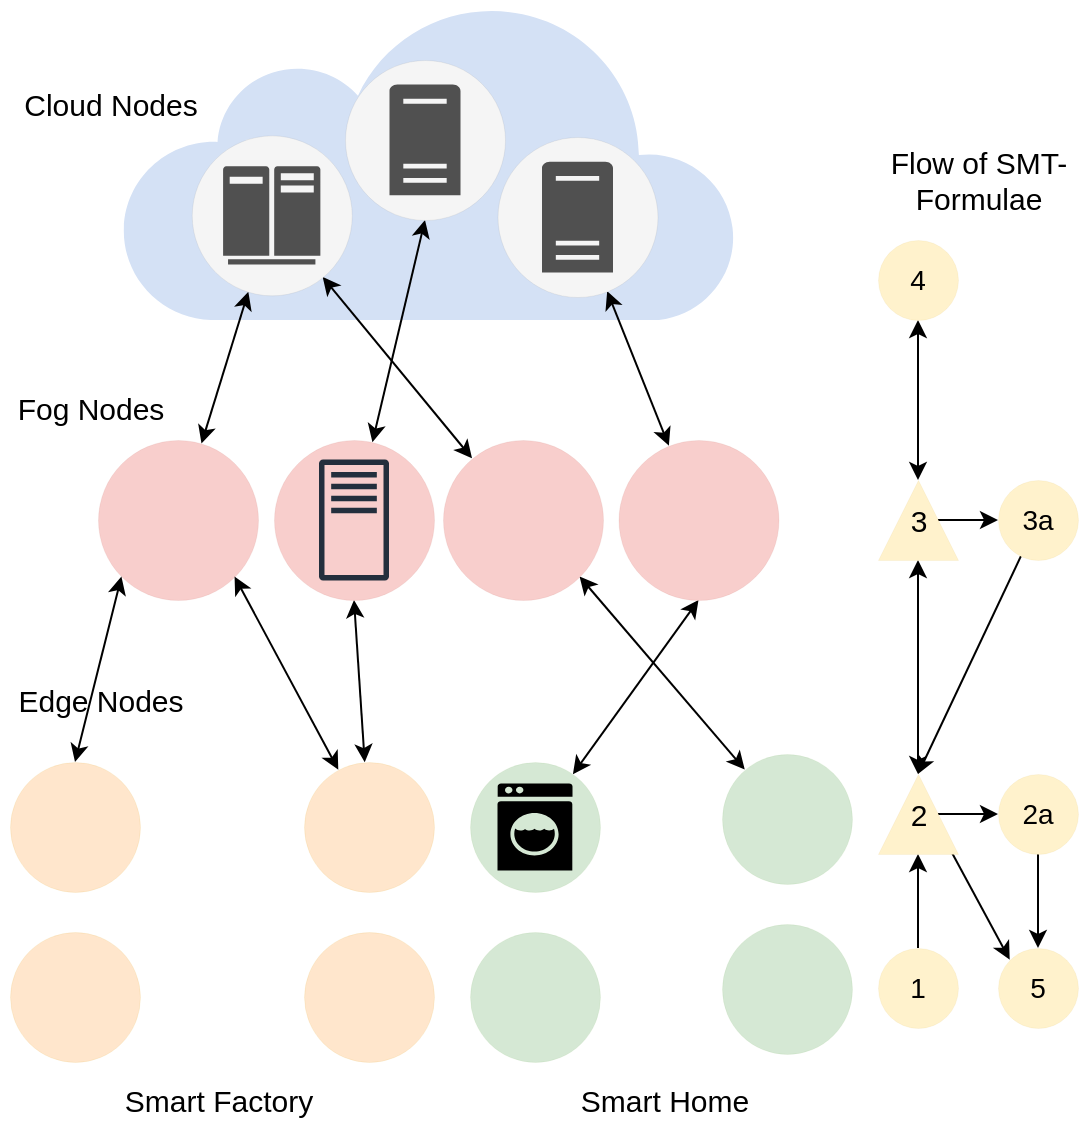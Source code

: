 <mxfile version="18.0.0" type="device"><diagram id="AcrYPdRf0v9uPTvTVEIJ" name="motivating"><mxGraphModel dx="1422" dy="1931" grid="1" gridSize="10" guides="1" tooltips="1" connect="1" arrows="1" fold="1" page="1" pageScale="1" pageWidth="827" pageHeight="1169" math="0" shadow="0"><root><mxCell id="0"/><mxCell id="1" parent="0"/><mxCell id="dva07D17Dk-AJo0wVHS0-12" value="" style="html=1;verticalLabelPosition=bottom;align=center;labelBackgroundColor=#ffffff;verticalAlign=top;strokeWidth=2;strokeColor=none;shadow=0;dashed=0;shape=mxgraph.ios7.icons.cloud;fillColor=#D4E1F5;gradientColor=none;" vertex="1" parent="1"><mxGeometry x="222" y="-210" width="308" height="160" as="geometry"/></mxCell><mxCell id="dva07D17Dk-AJo0wVHS0-103" style="edgeStyle=none;rounded=0;orthogonalLoop=1;jettySize=auto;html=1;startArrow=classic;startFill=1;" edge="1" parent="1" source="dva07D17Dk-AJo0wVHS0-76" target="dva07D17Dk-AJo0wVHS0-92"><mxGeometry relative="1" as="geometry"/></mxCell><mxCell id="dva07D17Dk-AJo0wVHS0-76" value="" style="ellipse;whiteSpace=wrap;html=1;aspect=fixed;strokeWidth=0;fillColor=#f8cecc;strokeColor=#b85450;" vertex="1" parent="1"><mxGeometry x="210" y="10" width="80" height="80" as="geometry"/></mxCell><mxCell id="dva07D17Dk-AJo0wVHS0-18" value="" style="shape=image;html=1;verticalAlign=top;verticalLabelPosition=bottom;labelBackgroundColor=#ffffff;imageAspect=0;aspect=fixed;image=https://cdn4.iconfinder.com/data/icons/48-bubbles/48/01.Home-128.png;strokeWidth=0;fillColor=#D4E1F5;gradientColor=none;" vertex="1" parent="1"><mxGeometry x="456.5" y="209.25" width="73" height="73" as="geometry"/></mxCell><mxCell id="dva07D17Dk-AJo0wVHS0-26" value="" style="shape=image;html=1;verticalAlign=top;verticalLabelPosition=bottom;labelBackgroundColor=#ffffff;imageAspect=0;aspect=fixed;image=https://cdn0.iconfinder.com/data/icons/phosphor-light-vol-2/256/factory-light-128.png;strokeWidth=0;fillColor=#D4E1F5;gradientColor=none;" vertex="1" parent="1"><mxGeometry x="226" y="202.25" width="87" height="87" as="geometry"/></mxCell><mxCell id="dva07D17Dk-AJo0wVHS0-36" value="" style="ellipse;whiteSpace=wrap;html=1;aspect=fixed;strokeWidth=0;fillColor=#d5e8d4;strokeColor=#82b366;" vertex="1" parent="1"><mxGeometry x="522" y="252" width="65" height="65" as="geometry"/></mxCell><mxCell id="dva07D17Dk-AJo0wVHS0-113" style="edgeStyle=none;rounded=0;orthogonalLoop=1;jettySize=auto;html=1;entryX=1;entryY=1;entryDx=0;entryDy=0;startArrow=classic;startFill=1;" edge="1" parent="1" source="dva07D17Dk-AJo0wVHS0-37" target="dva07D17Dk-AJo0wVHS0-77"><mxGeometry relative="1" as="geometry"/></mxCell><mxCell id="dva07D17Dk-AJo0wVHS0-37" value="" style="ellipse;whiteSpace=wrap;html=1;aspect=fixed;strokeWidth=0;fillColor=#d5e8d4;strokeColor=#82b366;" vertex="1" parent="1"><mxGeometry x="522" y="167" width="65" height="65" as="geometry"/></mxCell><mxCell id="dva07D17Dk-AJo0wVHS0-112" style="edgeStyle=none;rounded=0;orthogonalLoop=1;jettySize=auto;html=1;entryX=0.5;entryY=1;entryDx=0;entryDy=0;startArrow=classic;startFill=1;" edge="1" parent="1" source="dva07D17Dk-AJo0wVHS0-39" target="dva07D17Dk-AJo0wVHS0-83"><mxGeometry relative="1" as="geometry"/></mxCell><mxCell id="dva07D17Dk-AJo0wVHS0-39" value="" style="ellipse;whiteSpace=wrap;html=1;aspect=fixed;strokeWidth=0;fillColor=#d5e8d4;strokeColor=#82b366;" vertex="1" parent="1"><mxGeometry x="396" y="171" width="65" height="65" as="geometry"/></mxCell><mxCell id="dva07D17Dk-AJo0wVHS0-40" value="" style="ellipse;whiteSpace=wrap;html=1;aspect=fixed;strokeWidth=0;fillColor=#d5e8d4;strokeColor=#82b366;" vertex="1" parent="1"><mxGeometry x="396" y="256" width="65" height="65" as="geometry"/></mxCell><mxCell id="dva07D17Dk-AJo0wVHS0-41" value="" style="shape=mxgraph.signs.tech.washing_machine;html=1;pointerEvents=1;fillColor=#000000;strokeColor=none;verticalLabelPosition=bottom;verticalAlign=top;align=center;" vertex="1" parent="1"><mxGeometry x="409.75" y="181.75" width="37.5" height="43.5" as="geometry"/></mxCell><mxCell id="dva07D17Dk-AJo0wVHS0-43" value="" style="shape=image;html=1;verticalAlign=top;verticalLabelPosition=bottom;labelBackgroundColor=#ffffff;imageAspect=0;aspect=fixed;image=https://cdn1.iconfinder.com/data/icons/electronics-glyph-24/24/refrigerator_electronics_freezer_fridge_household_appliance-128.png;strokeWidth=0;fillColor=#D4E1F5;gradientColor=none;" vertex="1" parent="1"><mxGeometry x="526.5" y="171.5" width="56" height="56" as="geometry"/></mxCell><mxCell id="dva07D17Dk-AJo0wVHS0-45" value="" style="shape=image;html=1;verticalAlign=top;verticalLabelPosition=bottom;labelBackgroundColor=#ffffff;imageAspect=0;aspect=fixed;image=https://cdn4.iconfinder.com/data/icons/internet-networking-and-communication-glyph-24/24/Display_screen_lcd_led_monitor_tv-128.png;strokeWidth=0;fillColor=#D4E1F5;gradientColor=none;" vertex="1" parent="1"><mxGeometry x="402" y="264" width="53" height="53" as="geometry"/></mxCell><mxCell id="dva07D17Dk-AJo0wVHS0-55" value="" style="ellipse;whiteSpace=wrap;html=1;aspect=fixed;strokeWidth=0;fillColor=#ffe6cc;strokeColor=#d79b00;" vertex="1" parent="1"><mxGeometry x="313" y="256" width="65" height="65" as="geometry"/></mxCell><mxCell id="dva07D17Dk-AJo0wVHS0-111" style="edgeStyle=none;rounded=0;orthogonalLoop=1;jettySize=auto;html=1;entryX=1;entryY=1;entryDx=0;entryDy=0;startArrow=classic;startFill=1;" edge="1" parent="1" source="dva07D17Dk-AJo0wVHS0-57" target="dva07D17Dk-AJo0wVHS0-76"><mxGeometry relative="1" as="geometry"/></mxCell><mxCell id="dva07D17Dk-AJo0wVHS0-138" style="edgeStyle=none;rounded=0;orthogonalLoop=1;jettySize=auto;html=1;entryX=0.5;entryY=1;entryDx=0;entryDy=0;fontSize=15;startArrow=classic;startFill=1;" edge="1" parent="1" source="dva07D17Dk-AJo0wVHS0-57" target="dva07D17Dk-AJo0wVHS0-88"><mxGeometry relative="1" as="geometry"/></mxCell><mxCell id="dva07D17Dk-AJo0wVHS0-57" value="" style="ellipse;whiteSpace=wrap;html=1;aspect=fixed;strokeWidth=0;fillColor=#ffe6cc;strokeColor=#d79b00;" vertex="1" parent="1"><mxGeometry x="313" y="171" width="65" height="65" as="geometry"/></mxCell><mxCell id="dva07D17Dk-AJo0wVHS0-58" value="" style="ellipse;whiteSpace=wrap;html=1;aspect=fixed;strokeWidth=0;fillColor=#ffe6cc;strokeColor=#d79b00;" vertex="1" parent="1"><mxGeometry x="166" y="171" width="65" height="65" as="geometry"/></mxCell><mxCell id="dva07D17Dk-AJo0wVHS0-59" value="" style="ellipse;whiteSpace=wrap;html=1;aspect=fixed;strokeWidth=0;fillColor=#ffe6cc;strokeColor=#d79b00;" vertex="1" parent="1"><mxGeometry x="166" y="256" width="65" height="65" as="geometry"/></mxCell><mxCell id="dva07D17Dk-AJo0wVHS0-63" value="" style="shape=image;html=1;verticalAlign=top;verticalLabelPosition=bottom;labelBackgroundColor=#ffffff;imageAspect=0;aspect=fixed;image=https://cdn4.iconfinder.com/data/icons/internet-networking-and-communication-glyph-24/24/Mobile_mobile_wifi_wifi_connection_wifi_signals_wireless_internet-128.png;strokeWidth=0;fillColor=#D4E1F5;gradientColor=none;" vertex="1" parent="1"><mxGeometry x="256.87" y="180" width="25.25" height="25.25" as="geometry"/></mxCell><mxCell id="dva07D17Dk-AJo0wVHS0-102" style="rounded=0;orthogonalLoop=1;jettySize=auto;html=1;entryX=0;entryY=1;entryDx=0;entryDy=0;exitX=0.5;exitY=0;exitDx=0;exitDy=0;startArrow=classic;startFill=1;" edge="1" parent="1" source="dva07D17Dk-AJo0wVHS0-58" target="dva07D17Dk-AJo0wVHS0-76"><mxGeometry relative="1" as="geometry"/></mxCell><mxCell id="dva07D17Dk-AJo0wVHS0-66" value="" style="shape=image;verticalLabelPosition=bottom;labelBackgroundColor=default;verticalAlign=top;aspect=fixed;imageAspect=0;image=https://cdn-icons-png.flaticon.com/512/1245/1245616.png;" vertex="1" parent="1"><mxGeometry x="176.5" y="180" width="47.75" height="47.75" as="geometry"/></mxCell><mxCell id="dva07D17Dk-AJo0wVHS0-67" value="" style="shape=image;verticalLabelPosition=bottom;labelBackgroundColor=default;verticalAlign=top;aspect=fixed;imageAspect=0;image=https://cdn-icons-png.flaticon.com/512/1212/1212225.png;" vertex="1" parent="1"><mxGeometry x="321" y="177" width="50.75" height="50.75" as="geometry"/></mxCell><mxCell id="dva07D17Dk-AJo0wVHS0-69" value="" style="shape=image;html=1;verticalAlign=top;verticalLabelPosition=bottom;labelBackgroundColor=#ffffff;imageAspect=0;aspect=fixed;image=https://cdn2.iconfinder.com/data/icons/freecns-cumulus/32/519770-82_Thermometer_Half_Full-128.png;strokeWidth=0;fillColor=#D4E1F5;gradientColor=none;" vertex="1" parent="1"><mxGeometry x="528.75" y="258.75" width="51.5" height="51.5" as="geometry"/></mxCell><mxCell id="dva07D17Dk-AJo0wVHS0-70" value="" style="shape=image;verticalLabelPosition=bottom;labelBackgroundColor=default;verticalAlign=top;aspect=fixed;imageAspect=0;image=https://cdn-icons-png.flaticon.com/512/1223/1223569.png;" vertex="1" parent="1"><mxGeometry x="175.75" y="265.75" width="45.5" height="45.5" as="geometry"/></mxCell><mxCell id="dva07D17Dk-AJo0wVHS0-71" value="" style="shape=image;verticalLabelPosition=bottom;labelBackgroundColor=default;verticalAlign=top;aspect=fixed;imageAspect=0;image=https://cdn-icons-png.flaticon.com/512/1165/1165934.png;" vertex="1" parent="1"><mxGeometry x="319.75" y="262.5" width="52" height="52" as="geometry"/></mxCell><mxCell id="dva07D17Dk-AJo0wVHS0-75" value="" style="shape=image;html=1;verticalAlign=top;verticalLabelPosition=bottom;labelBackgroundColor=#ffffff;imageAspect=0;aspect=fixed;image=https://cdn1.iconfinder.com/data/icons/computer-hardware-line-vol-2/52/microchip__chip__cpu__computer__proceesor__pc__hardware-128.png;strokeWidth=0;fillColor=#D4E1F5;gradientColor=none;" vertex="1" parent="1"><mxGeometry x="223.13" y="23.13" width="53.75" height="53.75" as="geometry"/></mxCell><mxCell id="dva07D17Dk-AJo0wVHS0-106" style="edgeStyle=none;rounded=0;orthogonalLoop=1;jettySize=auto;html=1;startArrow=classic;startFill=1;" edge="1" parent="1" source="dva07D17Dk-AJo0wVHS0-77" target="dva07D17Dk-AJo0wVHS0-92"><mxGeometry relative="1" as="geometry"/></mxCell><mxCell id="dva07D17Dk-AJo0wVHS0-77" value="" style="ellipse;whiteSpace=wrap;html=1;aspect=fixed;strokeWidth=0;fillColor=#f8cecc;strokeColor=#b85450;" vertex="1" parent="1"><mxGeometry x="382.5" y="10" width="80" height="80" as="geometry"/></mxCell><mxCell id="dva07D17Dk-AJo0wVHS0-107" style="edgeStyle=none;rounded=0;orthogonalLoop=1;jettySize=auto;html=1;startArrow=classic;startFill=1;" edge="1" parent="1" source="dva07D17Dk-AJo0wVHS0-83" target="dva07D17Dk-AJo0wVHS0-97"><mxGeometry relative="1" as="geometry"/></mxCell><mxCell id="dva07D17Dk-AJo0wVHS0-83" value="" style="ellipse;whiteSpace=wrap;html=1;aspect=fixed;strokeWidth=0;fillColor=#f8cecc;strokeColor=#b85450;" vertex="1" parent="1"><mxGeometry x="470.25" y="10" width="80" height="80" as="geometry"/></mxCell><mxCell id="dva07D17Dk-AJo0wVHS0-104" style="edgeStyle=none;rounded=0;orthogonalLoop=1;jettySize=auto;html=1;entryX=0.5;entryY=1;entryDx=0;entryDy=0;startArrow=classic;startFill=1;" edge="1" parent="1" source="dva07D17Dk-AJo0wVHS0-88" target="dva07D17Dk-AJo0wVHS0-98"><mxGeometry relative="1" as="geometry"/></mxCell><mxCell id="dva07D17Dk-AJo0wVHS0-88" value="" style="ellipse;whiteSpace=wrap;html=1;aspect=fixed;strokeWidth=0;fillColor=#f8cecc;strokeColor=#b85450;" vertex="1" parent="1"><mxGeometry x="298" y="10" width="80" height="80" as="geometry"/></mxCell><mxCell id="dva07D17Dk-AJo0wVHS0-90" value="" style="sketch=0;outlineConnect=0;fontColor=#232F3E;gradientColor=none;fillColor=#232F3D;strokeColor=none;dashed=0;verticalLabelPosition=bottom;verticalAlign=top;align=center;html=1;fontSize=12;fontStyle=0;aspect=fixed;pointerEvents=1;shape=mxgraph.aws4.traditional_server;" vertex="1" parent="1"><mxGeometry x="320.5" y="19.67" width="35" height="60.66" as="geometry"/></mxCell><mxCell id="dva07D17Dk-AJo0wVHS0-91" value="" style="shape=image;html=1;verticalAlign=top;verticalLabelPosition=bottom;labelBackgroundColor=#ffffff;imageAspect=0;aspect=fixed;image=https://cdn1.iconfinder.com/data/icons/computer-hardware-hand-drawn-vol-1/52/processor__computer__microchip__cpu__chip__device__frequency-128.png;strokeWidth=0;fillColor=#D4E1F5;gradientColor=none;" vertex="1" parent="1"><mxGeometry x="396" y="21.75" width="56.5" height="56.5" as="geometry"/></mxCell><mxCell id="dva07D17Dk-AJo0wVHS0-92" value="" style="ellipse;whiteSpace=wrap;html=1;aspect=fixed;strokeWidth=0;fillColor=#f5f5f5;strokeColor=#666666;fontColor=#333333;" vertex="1" parent="1"><mxGeometry x="256.87" y="-142.32" width="80" height="80" as="geometry"/></mxCell><mxCell id="dva07D17Dk-AJo0wVHS0-95" value="" style="sketch=0;pointerEvents=1;shadow=0;dashed=0;html=1;strokeColor=none;fillColor=#505050;labelPosition=center;verticalLabelPosition=bottom;verticalAlign=top;outlineConnect=0;align=center;shape=mxgraph.office.servers.mainframe_host;" vertex="1" parent="1"><mxGeometry x="272.55" y="-126.88" width="48.63" height="49.12" as="geometry"/></mxCell><mxCell id="dva07D17Dk-AJo0wVHS0-97" value="" style="ellipse;whiteSpace=wrap;html=1;aspect=fixed;strokeWidth=0;fillColor=#f5f5f5;strokeColor=#666666;fontColor=#333333;" vertex="1" parent="1"><mxGeometry x="409.75" y="-141.5" width="80" height="80" as="geometry"/></mxCell><mxCell id="dva07D17Dk-AJo0wVHS0-98" value="" style="ellipse;whiteSpace=wrap;html=1;aspect=fixed;strokeWidth=0;fillColor=#f5f5f5;strokeColor=#666666;fontColor=#333333;" vertex="1" parent="1"><mxGeometry x="333.5" y="-180" width="80" height="80" as="geometry"/></mxCell><mxCell id="dva07D17Dk-AJo0wVHS0-99" value="" style="sketch=0;pointerEvents=1;shadow=0;dashed=0;html=1;strokeColor=none;fillColor=#505050;labelPosition=center;verticalLabelPosition=bottom;verticalAlign=top;outlineConnect=0;align=center;shape=mxgraph.office.servers.server_generic;" vertex="1" parent="1"><mxGeometry x="355.75" y="-167.69" width="35.5" height="55.37" as="geometry"/></mxCell><mxCell id="dva07D17Dk-AJo0wVHS0-101" value="" style="shape=image;html=1;verticalAlign=top;verticalLabelPosition=bottom;labelBackgroundColor=#ffffff;imageAspect=0;aspect=fixed;image=https://cdn4.iconfinder.com/data/icons/essential-part-5/32/440-Pc-128.png;strokeWidth=0;fillColor=#D4E1F5;gradientColor=none;" vertex="1" parent="1"><mxGeometry x="482.75" y="22.51" width="55" height="55" as="geometry"/></mxCell><mxCell id="dva07D17Dk-AJo0wVHS0-114" value="Cloud Nodes" style="text;html=1;align=center;verticalAlign=middle;resizable=0;points=[];autosize=1;strokeColor=none;fillColor=none;fontSize=15;" vertex="1" parent="1"><mxGeometry x="166" y="-167.69" width="100" height="20" as="geometry"/></mxCell><mxCell id="dva07D17Dk-AJo0wVHS0-144" style="edgeStyle=none;rounded=0;orthogonalLoop=1;jettySize=auto;html=1;entryX=0.5;entryY=1;entryDx=0;entryDy=0;fontSize=15;startArrow=none;startFill=0;" edge="1" parent="1" source="dva07D17Dk-AJo0wVHS0-119"><mxGeometry relative="1" as="geometry"><mxPoint x="620" y="217" as="targetPoint"/></mxGeometry></mxCell><mxCell id="dva07D17Dk-AJo0wVHS0-119" value="1" style="ellipse;whiteSpace=wrap;html=1;aspect=fixed;strokeWidth=0;fillColor=#fff2cc;strokeColor=#d6b656;fontSize=14;" vertex="1" parent="1"><mxGeometry x="600" y="264" width="40" height="40" as="geometry"/></mxCell><mxCell id="dva07D17Dk-AJo0wVHS0-120" value="Fog Nodes" style="text;html=1;align=center;verticalAlign=middle;resizable=0;points=[];autosize=1;strokeColor=none;fillColor=none;fontSize=15;" vertex="1" parent="1"><mxGeometry x="161" y="-16.5" width="90" height="20" as="geometry"/></mxCell><mxCell id="dva07D17Dk-AJo0wVHS0-121" value="Edge Nodes" style="text;html=1;align=center;verticalAlign=middle;resizable=0;points=[];autosize=1;strokeColor=none;fillColor=none;fontSize=15;" vertex="1" parent="1"><mxGeometry x="161" y="130" width="100" height="20" as="geometry"/></mxCell><mxCell id="dva07D17Dk-AJo0wVHS0-145" style="edgeStyle=none;rounded=0;orthogonalLoop=1;jettySize=auto;html=1;entryX=0.5;entryY=1;entryDx=0;entryDy=0;fontSize=15;startArrow=classic;startFill=1;" edge="1" parent="1"><mxGeometry relative="1" as="geometry"><mxPoint x="620" y="177" as="sourcePoint"/><mxPoint x="620" y="70" as="targetPoint"/></mxGeometry></mxCell><mxCell id="dva07D17Dk-AJo0wVHS0-149" style="edgeStyle=none;rounded=0;orthogonalLoop=1;jettySize=auto;html=1;exitX=0.5;exitY=1;exitDx=0;exitDy=0;fontSize=15;startArrow=none;startFill=0;" edge="1" parent="1" source="dva07D17Dk-AJo0wVHS0-153" target="dva07D17Dk-AJo0wVHS0-129"><mxGeometry relative="1" as="geometry"/></mxCell><mxCell id="dva07D17Dk-AJo0wVHS0-154" style="edgeStyle=none;rounded=0;orthogonalLoop=1;jettySize=auto;html=1;entryX=0;entryY=0.5;entryDx=0;entryDy=0;fontSize=15;startArrow=none;startFill=0;exitX=0.5;exitY=1;exitDx=0;exitDy=0;" edge="1" parent="1" source="dva07D17Dk-AJo0wVHS0-158" target="dva07D17Dk-AJo0wVHS0-153"><mxGeometry relative="1" as="geometry"><mxPoint x="640" y="197" as="sourcePoint"/></mxGeometry></mxCell><mxCell id="dva07D17Dk-AJo0wVHS0-155" style="edgeStyle=none;rounded=0;orthogonalLoop=1;jettySize=auto;html=1;exitX=1;exitY=1;exitDx=0;exitDy=0;entryX=0;entryY=0;entryDx=0;entryDy=0;fontSize=15;startArrow=none;startFill=0;" edge="1" parent="1" target="dva07D17Dk-AJo0wVHS0-129"><mxGeometry relative="1" as="geometry"><mxPoint x="634.142" y="211.142" as="sourcePoint"/></mxGeometry></mxCell><mxCell id="dva07D17Dk-AJo0wVHS0-151" style="edgeStyle=none;rounded=0;orthogonalLoop=1;jettySize=auto;html=1;fontSize=15;startArrow=none;startFill=0;entryX=0.5;entryY=0;entryDx=0;entryDy=0;" edge="1" parent="1" source="dva07D17Dk-AJo0wVHS0-126"><mxGeometry relative="1" as="geometry"><mxPoint x="620" y="177" as="targetPoint"/></mxGeometry></mxCell><mxCell id="dva07D17Dk-AJo0wVHS0-126" value="3a" style="ellipse;whiteSpace=wrap;html=1;aspect=fixed;strokeWidth=0;fillColor=#fff2cc;strokeColor=#d6b656;fontSize=14;" vertex="1" parent="1"><mxGeometry x="660" y="30" width="40" height="40" as="geometry"/></mxCell><mxCell id="dva07D17Dk-AJo0wVHS0-129" value="5" style="ellipse;whiteSpace=wrap;html=1;aspect=fixed;strokeWidth=0;fillColor=#fff2cc;strokeColor=#d6b656;fontSize=14;" vertex="1" parent="1"><mxGeometry x="660" y="264" width="40" height="40" as="geometry"/></mxCell><mxCell id="dva07D17Dk-AJo0wVHS0-150" style="edgeStyle=none;rounded=0;orthogonalLoop=1;jettySize=auto;html=1;fontSize=15;startArrow=none;startFill=0;exitX=0.5;exitY=1;exitDx=0;exitDy=0;" edge="1" parent="1" source="dva07D17Dk-AJo0wVHS0-156" target="dva07D17Dk-AJo0wVHS0-126"><mxGeometry relative="1" as="geometry"><mxPoint x="640" y="50" as="sourcePoint"/></mxGeometry></mxCell><mxCell id="dva07D17Dk-AJo0wVHS0-152" style="edgeStyle=none;rounded=0;orthogonalLoop=1;jettySize=auto;html=1;entryX=0.5;entryY=1;entryDx=0;entryDy=0;fontSize=15;startArrow=classic;startFill=1;" edge="1" parent="1" target="dva07D17Dk-AJo0wVHS0-147"><mxGeometry relative="1" as="geometry"><mxPoint x="620" y="30" as="sourcePoint"/></mxGeometry></mxCell><mxCell id="dva07D17Dk-AJo0wVHS0-139" value="" style="shape=image;verticalLabelPosition=bottom;labelBackgroundColor=default;verticalAlign=top;aspect=fixed;imageAspect=0;image=https://cdn-icons-png.flaticon.com/512/1165/1165934.png;" vertex="1" parent="1"><mxGeometry x="319.5" y="262.5" width="52" height="52" as="geometry"/></mxCell><mxCell id="dva07D17Dk-AJo0wVHS0-141" value="" style="shape=image;html=1;verticalAlign=top;verticalLabelPosition=bottom;labelBackgroundColor=#ffffff;imageAspect=0;aspect=fixed;image=https://cdn4.iconfinder.com/data/icons/internet-networking-and-communication-glyph-24/24/Mobile_mobile_wifi_wifi_connection_wifi_signals_wireless_internet-128.png;strokeWidth=0;fillColor=#D4E1F5;gradientColor=none;" vertex="1" parent="1"><mxGeometry x="478.25" y="180" width="25.25" height="25.25" as="geometry"/></mxCell><mxCell id="dva07D17Dk-AJo0wVHS0-143" value="" style="sketch=0;pointerEvents=1;shadow=0;dashed=0;html=1;strokeColor=none;fillColor=#505050;labelPosition=center;verticalLabelPosition=bottom;verticalAlign=top;outlineConnect=0;align=center;shape=mxgraph.office.servers.server_generic;" vertex="1" parent="1"><mxGeometry x="432" y="-129.18" width="35.5" height="55.37" as="geometry"/></mxCell><mxCell id="dva07D17Dk-AJo0wVHS0-147" value="4" style="ellipse;whiteSpace=wrap;html=1;aspect=fixed;strokeWidth=0;fillColor=#fff2cc;strokeColor=#d6b656;fontSize=14;" vertex="1" parent="1"><mxGeometry x="600" y="-90" width="40" height="40" as="geometry"/></mxCell><mxCell id="dva07D17Dk-AJo0wVHS0-153" value="2a" style="ellipse;whiteSpace=wrap;html=1;aspect=fixed;strokeWidth=0;fillColor=#fff2cc;strokeColor=#d6b656;fontSize=14;" vertex="1" parent="1"><mxGeometry x="660" y="177" width="40" height="40" as="geometry"/></mxCell><mxCell id="dva07D17Dk-AJo0wVHS0-156" value="" style="triangle;whiteSpace=wrap;html=1;fontSize=15;strokeWidth=0;fillColor=#fff2cc;rotation=-90;strokeColor=#d6b656;" vertex="1" parent="1"><mxGeometry x="600" y="30.01" width="40" height="40" as="geometry"/></mxCell><mxCell id="dva07D17Dk-AJo0wVHS0-158" value="" style="triangle;whiteSpace=wrap;html=1;fontSize=15;strokeWidth=0;fillColor=#fff2cc;rotation=-90;strokeColor=#d6b656;" vertex="1" parent="1"><mxGeometry x="600" y="177" width="40" height="40" as="geometry"/></mxCell><mxCell id="dva07D17Dk-AJo0wVHS0-159" value="2" style="text;html=1;align=center;verticalAlign=middle;resizable=0;points=[];autosize=1;strokeColor=none;fillColor=none;fontSize=15;" vertex="1" parent="1"><mxGeometry x="610" y="187" width="20" height="20" as="geometry"/></mxCell><mxCell id="dva07D17Dk-AJo0wVHS0-160" value="3" style="text;html=1;align=center;verticalAlign=middle;resizable=0;points=[];autosize=1;strokeColor=none;fillColor=none;fontSize=15;" vertex="1" parent="1"><mxGeometry x="610" y="40.01" width="20" height="20" as="geometry"/></mxCell><mxCell id="dva07D17Dk-AJo0wVHS0-161" value="Smart Factory" style="text;html=1;align=center;verticalAlign=middle;resizable=0;points=[];autosize=1;strokeColor=none;fillColor=none;fontSize=15;" vertex="1" parent="1"><mxGeometry x="214.5" y="330" width="110" height="20" as="geometry"/></mxCell><mxCell id="dva07D17Dk-AJo0wVHS0-162" value="Smart Home" style="text;html=1;align=center;verticalAlign=middle;resizable=0;points=[];autosize=1;strokeColor=none;fillColor=none;fontSize=15;" vertex="1" parent="1"><mxGeometry x="443" y="330" width="100" height="20" as="geometry"/></mxCell><mxCell id="dva07D17Dk-AJo0wVHS0-163" value="Flow of SMT-&lt;br&gt;Formulae" style="text;html=1;align=center;verticalAlign=middle;resizable=0;points=[];autosize=1;strokeColor=none;fillColor=none;fontSize=15;" vertex="1" parent="1"><mxGeometry x="600" y="-140" width="100" height="40" as="geometry"/></mxCell></root></mxGraphModel></diagram></mxfile>